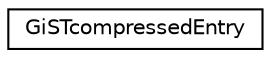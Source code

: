 digraph "Graphical Class Hierarchy"
{
 // INTERACTIVE_SVG=YES
 // LATEX_PDF_SIZE
  edge [fontname="Helvetica",fontsize="10",labelfontname="Helvetica",labelfontsize="10"];
  node [fontname="Helvetica",fontsize="10",shape=record];
  rankdir="LR";
  Node0 [label="GiSTcompressedEntry",height=0.2,width=0.4,color="black", fillcolor="white", style="filled",URL="$classGiSTcompressedEntry.html",tooltip=" "];
}
